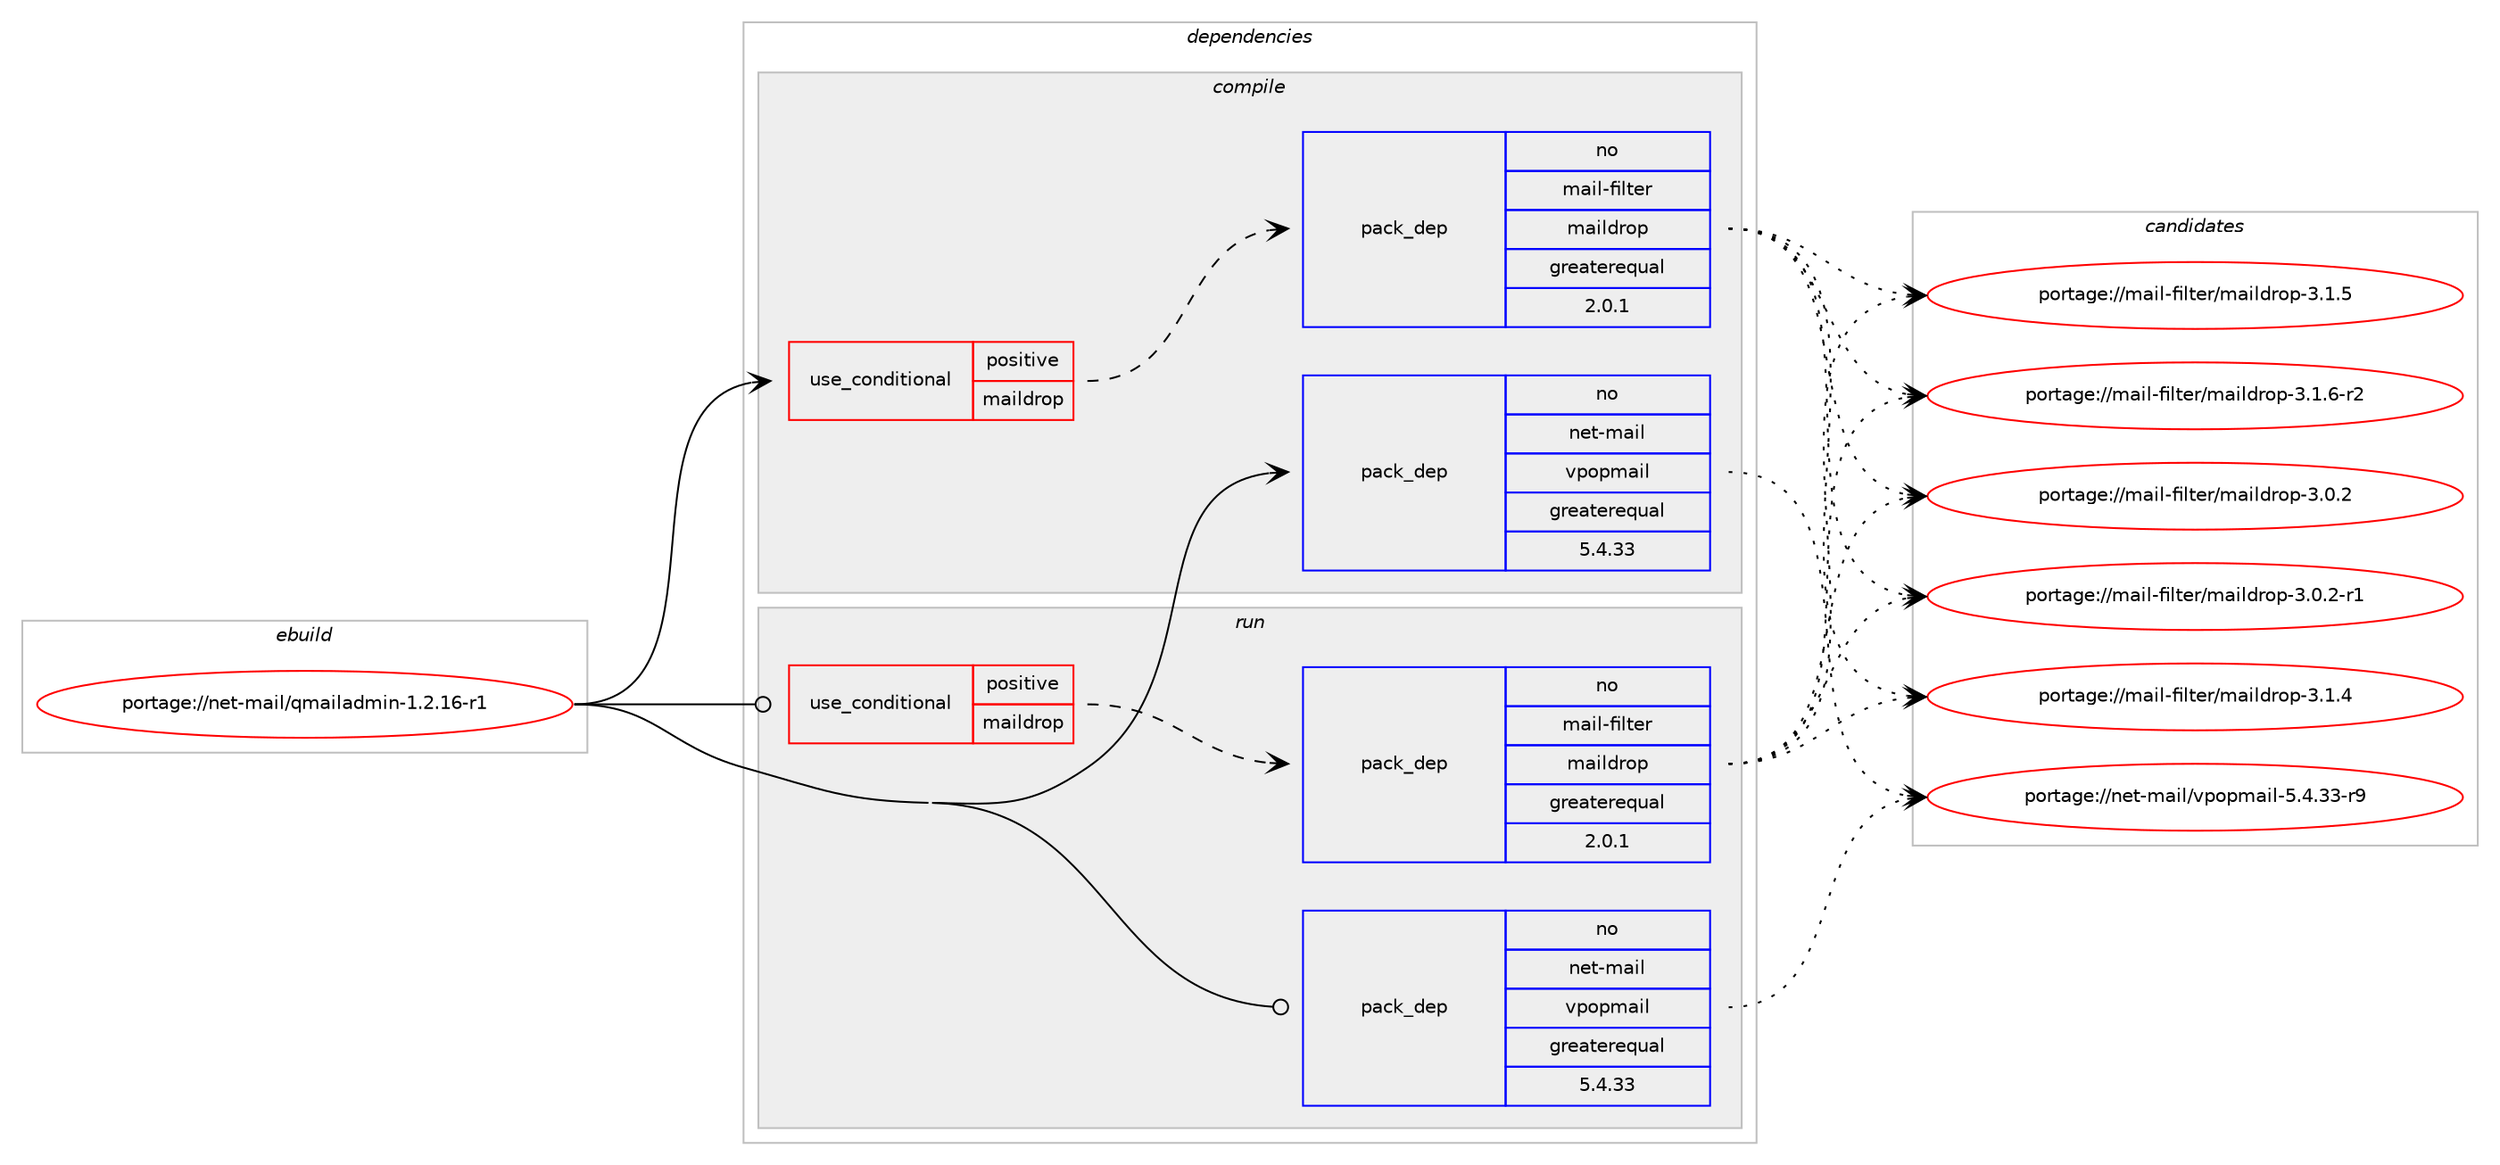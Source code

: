 digraph prolog {

# *************
# Graph options
# *************

newrank=true;
concentrate=true;
compound=true;
graph [rankdir=LR,fontname=Helvetica,fontsize=10,ranksep=1.5];#, ranksep=2.5, nodesep=0.2];
edge  [arrowhead=vee];
node  [fontname=Helvetica,fontsize=10];

# **********
# The ebuild
# **********

subgraph cluster_leftcol {
color=gray;
rank=same;
label=<<i>ebuild</i>>;
id [label="portage://net-mail/qmailadmin-1.2.16-r1", color=red, width=4, href="../net-mail/qmailadmin-1.2.16-r1.svg"];
}

# ****************
# The dependencies
# ****************

subgraph cluster_midcol {
color=gray;
label=<<i>dependencies</i>>;
subgraph cluster_compile {
fillcolor="#eeeeee";
style=filled;
label=<<i>compile</i>>;
subgraph cond92919 {
dependency185782 [label=<<TABLE BORDER="0" CELLBORDER="1" CELLSPACING="0" CELLPADDING="4"><TR><TD ROWSPAN="3" CELLPADDING="10">use_conditional</TD></TR><TR><TD>positive</TD></TR><TR><TD>maildrop</TD></TR></TABLE>>, shape=none, color=red];
subgraph pack90254 {
dependency185783 [label=<<TABLE BORDER="0" CELLBORDER="1" CELLSPACING="0" CELLPADDING="4" WIDTH="220"><TR><TD ROWSPAN="6" CELLPADDING="30">pack_dep</TD></TR><TR><TD WIDTH="110">no</TD></TR><TR><TD>mail-filter</TD></TR><TR><TD>maildrop</TD></TR><TR><TD>greaterequal</TD></TR><TR><TD>2.0.1</TD></TR></TABLE>>, shape=none, color=blue];
}
dependency185782:e -> dependency185783:w [weight=20,style="dashed",arrowhead="vee"];
}
id:e -> dependency185782:w [weight=20,style="solid",arrowhead="vee"];
# *** BEGIN UNKNOWN DEPENDENCY TYPE (TODO) ***
# id -> package_dependency(portage://net-mail/qmailadmin-1.2.16-r1,install,no,app-admin,webapp-config,none,[,,],[],[])
# *** END UNKNOWN DEPENDENCY TYPE (TODO) ***

# *** BEGIN UNKNOWN DEPENDENCY TYPE (TODO) ***
# id -> package_dependency(portage://net-mail/qmailadmin-1.2.16-r1,install,no,net-mail,autorespond,none,[,,],[],[])
# *** END UNKNOWN DEPENDENCY TYPE (TODO) ***

subgraph pack90255 {
dependency185784 [label=<<TABLE BORDER="0" CELLBORDER="1" CELLSPACING="0" CELLPADDING="4" WIDTH="220"><TR><TD ROWSPAN="6" CELLPADDING="30">pack_dep</TD></TR><TR><TD WIDTH="110">no</TD></TR><TR><TD>net-mail</TD></TR><TR><TD>vpopmail</TD></TR><TR><TD>greaterequal</TD></TR><TR><TD>5.4.33</TD></TR></TABLE>>, shape=none, color=blue];
}
id:e -> dependency185784:w [weight=20,style="solid",arrowhead="vee"];
# *** BEGIN UNKNOWN DEPENDENCY TYPE (TODO) ***
# id -> package_dependency(portage://net-mail/qmailadmin-1.2.16-r1,install,no,virtual,libcrypt,none,[,,],any_same_slot,[])
# *** END UNKNOWN DEPENDENCY TYPE (TODO) ***

# *** BEGIN UNKNOWN DEPENDENCY TYPE (TODO) ***
# id -> package_dependency(portage://net-mail/qmailadmin-1.2.16-r1,install,no,virtual,qmail,none,[,,],[],[])
# *** END UNKNOWN DEPENDENCY TYPE (TODO) ***

}
subgraph cluster_compileandrun {
fillcolor="#eeeeee";
style=filled;
label=<<i>compile and run</i>>;
}
subgraph cluster_run {
fillcolor="#eeeeee";
style=filled;
label=<<i>run</i>>;
subgraph cond92920 {
dependency185785 [label=<<TABLE BORDER="0" CELLBORDER="1" CELLSPACING="0" CELLPADDING="4"><TR><TD ROWSPAN="3" CELLPADDING="10">use_conditional</TD></TR><TR><TD>positive</TD></TR><TR><TD>maildrop</TD></TR></TABLE>>, shape=none, color=red];
subgraph pack90256 {
dependency185786 [label=<<TABLE BORDER="0" CELLBORDER="1" CELLSPACING="0" CELLPADDING="4" WIDTH="220"><TR><TD ROWSPAN="6" CELLPADDING="30">pack_dep</TD></TR><TR><TD WIDTH="110">no</TD></TR><TR><TD>mail-filter</TD></TR><TR><TD>maildrop</TD></TR><TR><TD>greaterequal</TD></TR><TR><TD>2.0.1</TD></TR></TABLE>>, shape=none, color=blue];
}
dependency185785:e -> dependency185786:w [weight=20,style="dashed",arrowhead="vee"];
}
id:e -> dependency185785:w [weight=20,style="solid",arrowhead="odot"];
# *** BEGIN UNKNOWN DEPENDENCY TYPE (TODO) ***
# id -> package_dependency(portage://net-mail/qmailadmin-1.2.16-r1,run,no,app-admin,webapp-config,none,[,,],[],[])
# *** END UNKNOWN DEPENDENCY TYPE (TODO) ***

# *** BEGIN UNKNOWN DEPENDENCY TYPE (TODO) ***
# id -> package_dependency(portage://net-mail/qmailadmin-1.2.16-r1,run,no,net-mail,autorespond,none,[,,],[],[])
# *** END UNKNOWN DEPENDENCY TYPE (TODO) ***

subgraph pack90257 {
dependency185787 [label=<<TABLE BORDER="0" CELLBORDER="1" CELLSPACING="0" CELLPADDING="4" WIDTH="220"><TR><TD ROWSPAN="6" CELLPADDING="30">pack_dep</TD></TR><TR><TD WIDTH="110">no</TD></TR><TR><TD>net-mail</TD></TR><TR><TD>vpopmail</TD></TR><TR><TD>greaterequal</TD></TR><TR><TD>5.4.33</TD></TR></TABLE>>, shape=none, color=blue];
}
id:e -> dependency185787:w [weight=20,style="solid",arrowhead="odot"];
# *** BEGIN UNKNOWN DEPENDENCY TYPE (TODO) ***
# id -> package_dependency(portage://net-mail/qmailadmin-1.2.16-r1,run,no,virtual,libcrypt,none,[,,],any_same_slot,[])
# *** END UNKNOWN DEPENDENCY TYPE (TODO) ***

# *** BEGIN UNKNOWN DEPENDENCY TYPE (TODO) ***
# id -> package_dependency(portage://net-mail/qmailadmin-1.2.16-r1,run,no,virtual,qmail,none,[,,],[],[])
# *** END UNKNOWN DEPENDENCY TYPE (TODO) ***

}
}

# **************
# The candidates
# **************

subgraph cluster_choices {
rank=same;
color=gray;
label=<<i>candidates</i>>;

subgraph choice90254 {
color=black;
nodesep=1;
choice10997105108451021051081161011144710997105108100114111112455146484650 [label="portage://mail-filter/maildrop-3.0.2", color=red, width=4,href="../mail-filter/maildrop-3.0.2.svg"];
choice109971051084510210510811610111447109971051081001141111124551464846504511449 [label="portage://mail-filter/maildrop-3.0.2-r1", color=red, width=4,href="../mail-filter/maildrop-3.0.2-r1.svg"];
choice10997105108451021051081161011144710997105108100114111112455146494652 [label="portage://mail-filter/maildrop-3.1.4", color=red, width=4,href="../mail-filter/maildrop-3.1.4.svg"];
choice10997105108451021051081161011144710997105108100114111112455146494653 [label="portage://mail-filter/maildrop-3.1.5", color=red, width=4,href="../mail-filter/maildrop-3.1.5.svg"];
choice109971051084510210510811610111447109971051081001141111124551464946544511450 [label="portage://mail-filter/maildrop-3.1.6-r2", color=red, width=4,href="../mail-filter/maildrop-3.1.6-r2.svg"];
dependency185783:e -> choice10997105108451021051081161011144710997105108100114111112455146484650:w [style=dotted,weight="100"];
dependency185783:e -> choice109971051084510210510811610111447109971051081001141111124551464846504511449:w [style=dotted,weight="100"];
dependency185783:e -> choice10997105108451021051081161011144710997105108100114111112455146494652:w [style=dotted,weight="100"];
dependency185783:e -> choice10997105108451021051081161011144710997105108100114111112455146494653:w [style=dotted,weight="100"];
dependency185783:e -> choice109971051084510210510811610111447109971051081001141111124551464946544511450:w [style=dotted,weight="100"];
}
subgraph choice90255 {
color=black;
nodesep=1;
choice11010111645109971051084711811211111210997105108455346524651514511457 [label="portage://net-mail/vpopmail-5.4.33-r9", color=red, width=4,href="../net-mail/vpopmail-5.4.33-r9.svg"];
dependency185784:e -> choice11010111645109971051084711811211111210997105108455346524651514511457:w [style=dotted,weight="100"];
}
subgraph choice90256 {
color=black;
nodesep=1;
choice10997105108451021051081161011144710997105108100114111112455146484650 [label="portage://mail-filter/maildrop-3.0.2", color=red, width=4,href="../mail-filter/maildrop-3.0.2.svg"];
choice109971051084510210510811610111447109971051081001141111124551464846504511449 [label="portage://mail-filter/maildrop-3.0.2-r1", color=red, width=4,href="../mail-filter/maildrop-3.0.2-r1.svg"];
choice10997105108451021051081161011144710997105108100114111112455146494652 [label="portage://mail-filter/maildrop-3.1.4", color=red, width=4,href="../mail-filter/maildrop-3.1.4.svg"];
choice10997105108451021051081161011144710997105108100114111112455146494653 [label="portage://mail-filter/maildrop-3.1.5", color=red, width=4,href="../mail-filter/maildrop-3.1.5.svg"];
choice109971051084510210510811610111447109971051081001141111124551464946544511450 [label="portage://mail-filter/maildrop-3.1.6-r2", color=red, width=4,href="../mail-filter/maildrop-3.1.6-r2.svg"];
dependency185786:e -> choice10997105108451021051081161011144710997105108100114111112455146484650:w [style=dotted,weight="100"];
dependency185786:e -> choice109971051084510210510811610111447109971051081001141111124551464846504511449:w [style=dotted,weight="100"];
dependency185786:e -> choice10997105108451021051081161011144710997105108100114111112455146494652:w [style=dotted,weight="100"];
dependency185786:e -> choice10997105108451021051081161011144710997105108100114111112455146494653:w [style=dotted,weight="100"];
dependency185786:e -> choice109971051084510210510811610111447109971051081001141111124551464946544511450:w [style=dotted,weight="100"];
}
subgraph choice90257 {
color=black;
nodesep=1;
choice11010111645109971051084711811211111210997105108455346524651514511457 [label="portage://net-mail/vpopmail-5.4.33-r9", color=red, width=4,href="../net-mail/vpopmail-5.4.33-r9.svg"];
dependency185787:e -> choice11010111645109971051084711811211111210997105108455346524651514511457:w [style=dotted,weight="100"];
}
}

}
